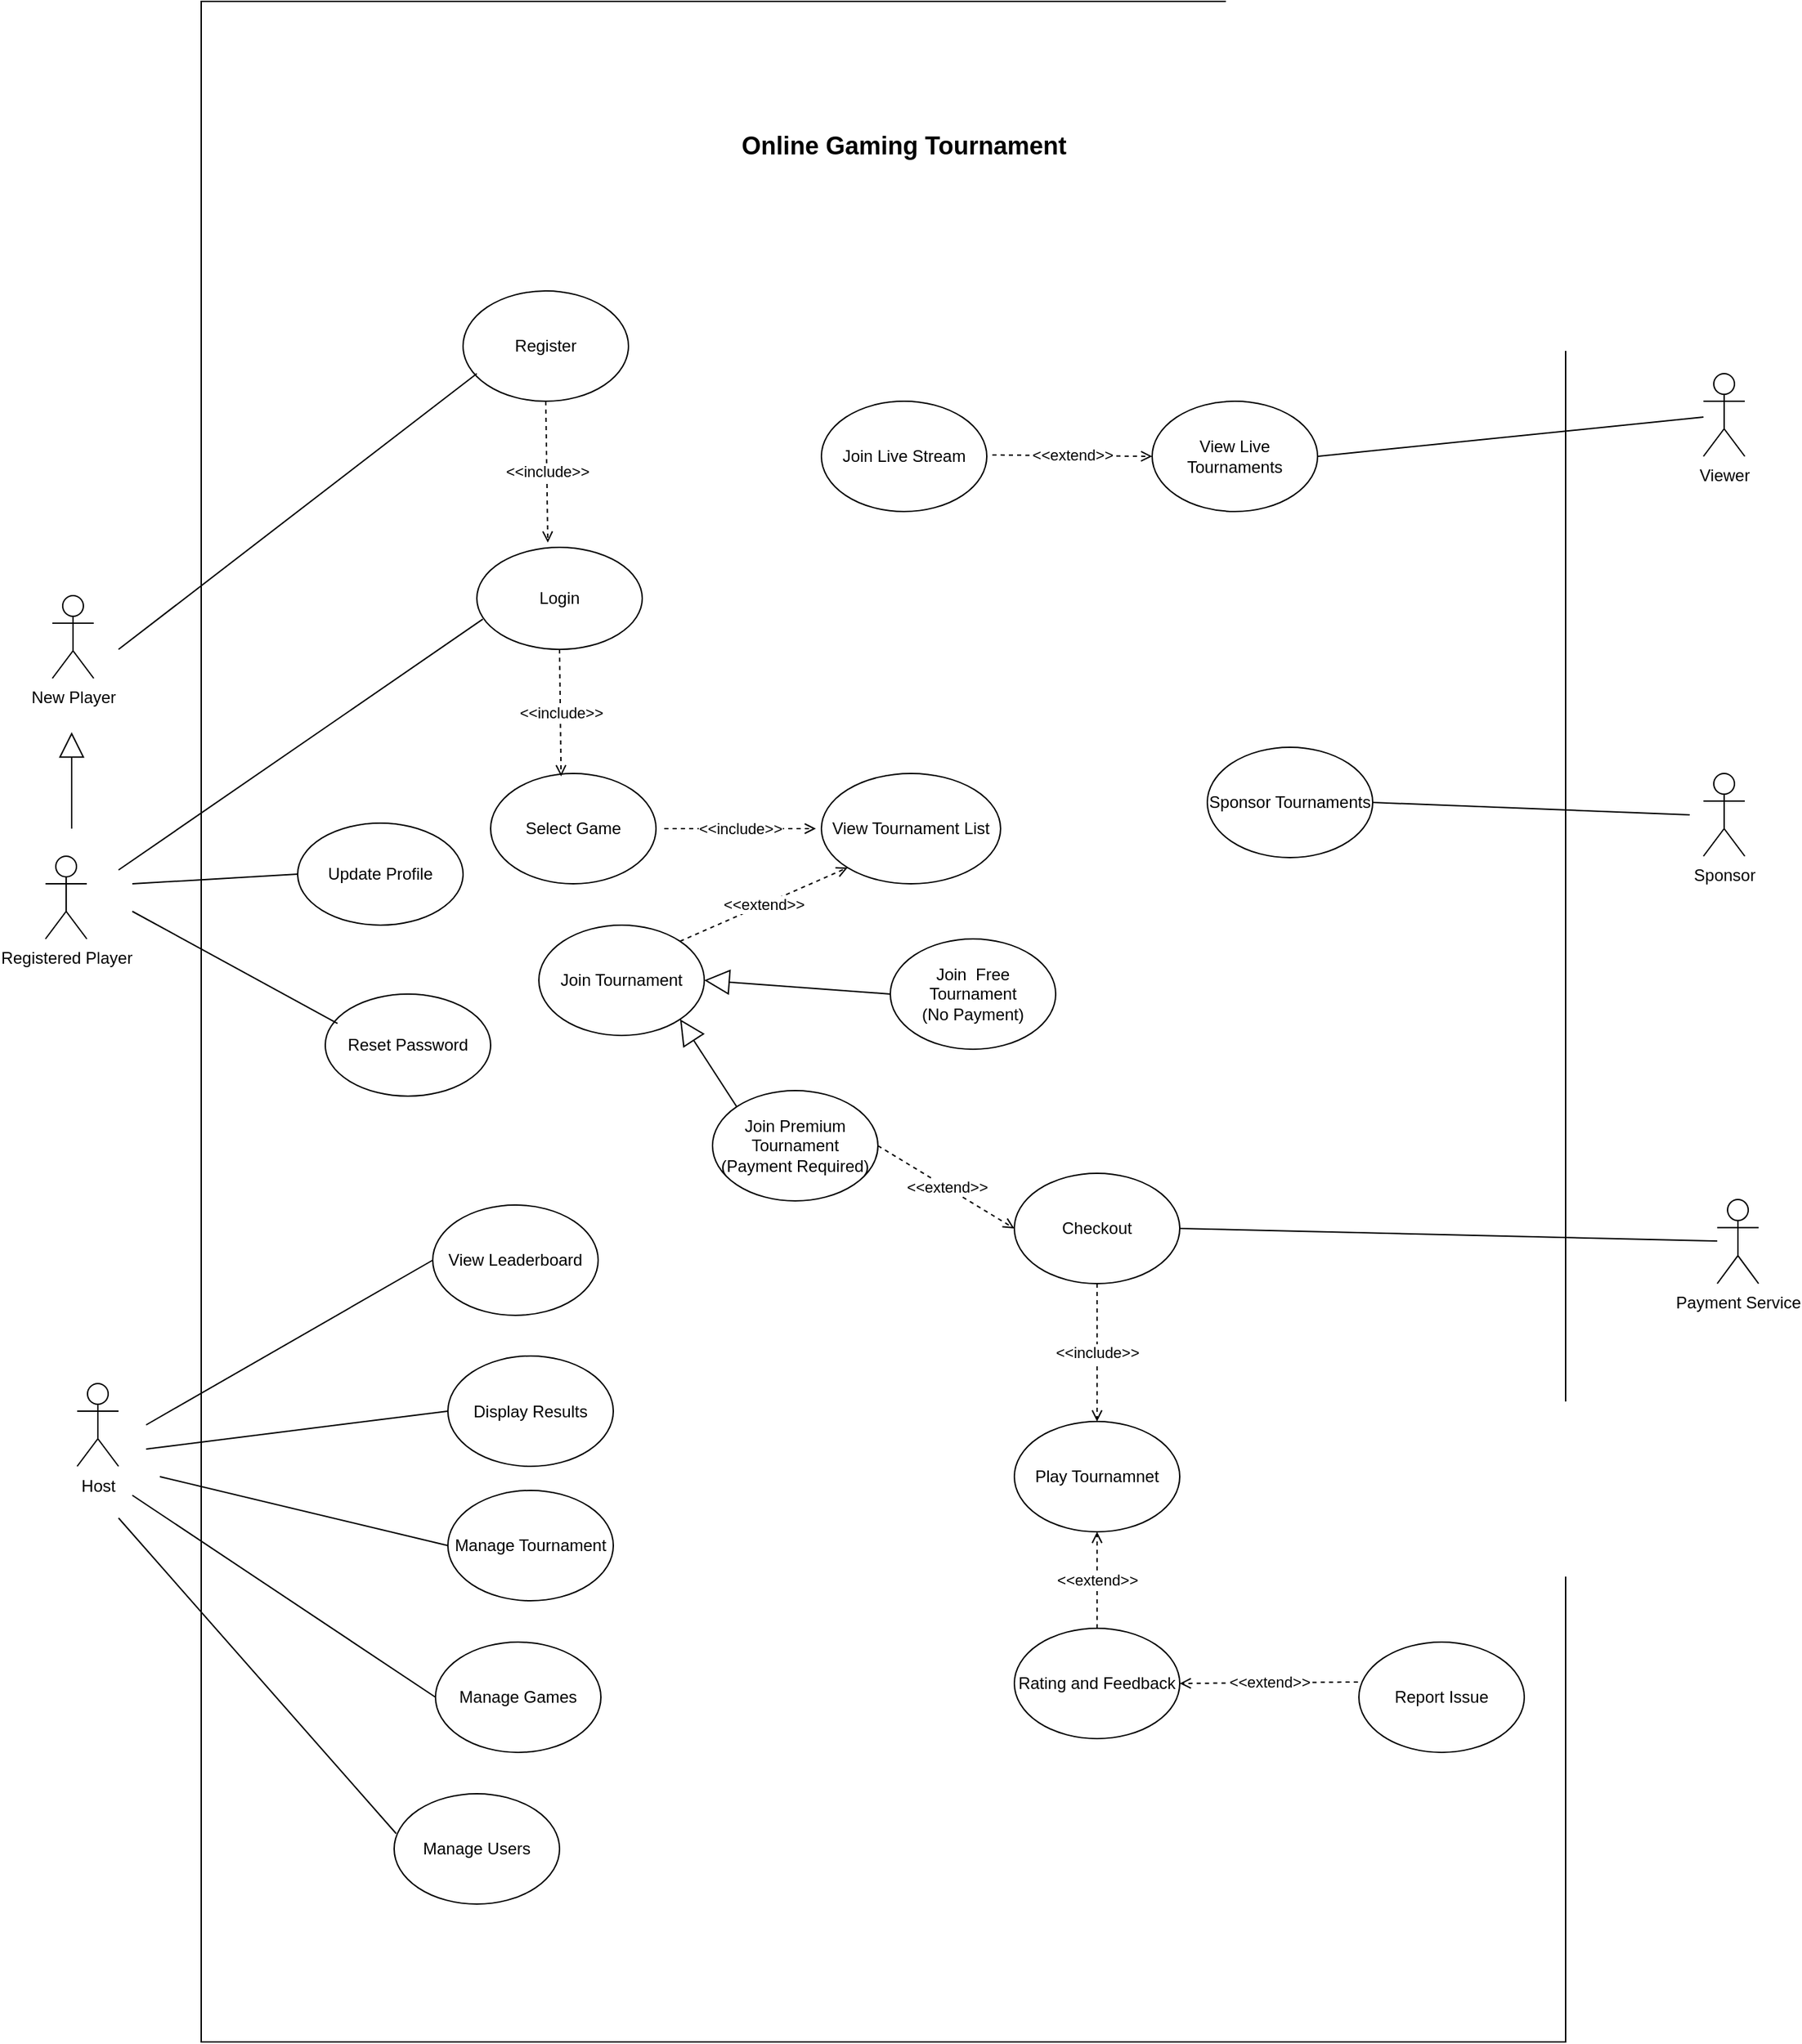 <mxfile version="23.1.5" type="github">
  <diagram name="Page-1" id="q2zQ57r0S87OHBuqfP04">
    <mxGraphModel dx="1613" dy="1796" grid="1" gridSize="10" guides="1" tooltips="1" connect="1" arrows="1" fold="1" page="1" pageScale="1" pageWidth="850" pageHeight="1100" math="0" shadow="0">
      <root>
        <mxCell id="0" />
        <mxCell id="1" parent="0" />
        <mxCell id="FWS2L0Vgk6QhZWGwQe0K-76" value="" style="rounded=0;whiteSpace=wrap;html=1;" parent="1" vertex="1">
          <mxGeometry x="180" y="-260" width="990" height="1480" as="geometry" />
        </mxCell>
        <mxCell id="FWS2L0Vgk6QhZWGwQe0K-2" value="Host" style="shape=umlActor;verticalLabelPosition=bottom;verticalAlign=top;html=1;outlineConnect=0;" parent="1" vertex="1">
          <mxGeometry x="90" y="742.5" width="30" height="60" as="geometry" />
        </mxCell>
        <mxCell id="FWS2L0Vgk6QhZWGwQe0K-3" value="Sponsor" style="shape=umlActor;verticalLabelPosition=bottom;verticalAlign=top;html=1;outlineConnect=0;" parent="1" vertex="1">
          <mxGeometry x="1270" y="300" width="30" height="60" as="geometry" />
        </mxCell>
        <mxCell id="FWS2L0Vgk6QhZWGwQe0K-4" value="Register" style="ellipse;whiteSpace=wrap;html=1;strokeWidth=1;" parent="1" vertex="1">
          <mxGeometry x="370" y="-50" width="120" height="80" as="geometry" />
        </mxCell>
        <mxCell id="FWS2L0Vgk6QhZWGwQe0K-5" value="Login" style="ellipse;whiteSpace=wrap;html=1;strokeWidth=1;" parent="1" vertex="1">
          <mxGeometry x="380" y="136" width="120" height="74" as="geometry" />
        </mxCell>
        <mxCell id="FWS2L0Vgk6QhZWGwQe0K-8" value="View Tournament List" style="ellipse;whiteSpace=wrap;html=1;strokeWidth=1;" parent="1" vertex="1">
          <mxGeometry x="630" y="300" width="130" height="80" as="geometry" />
        </mxCell>
        <mxCell id="FWS2L0Vgk6QhZWGwQe0K-9" value="Manage Tournament" style="ellipse;whiteSpace=wrap;html=1;strokeWidth=1;" parent="1" vertex="1">
          <mxGeometry x="359" y="820" width="120" height="80" as="geometry" />
        </mxCell>
        <mxCell id="FWS2L0Vgk6QhZWGwQe0K-10" value="Manage Games" style="ellipse;whiteSpace=wrap;html=1;strokeWidth=1;" parent="1" vertex="1">
          <mxGeometry x="350" y="930" width="120" height="80" as="geometry" />
        </mxCell>
        <mxCell id="FWS2L0Vgk6QhZWGwQe0K-11" value="Manage Users" style="ellipse;whiteSpace=wrap;html=1;strokeWidth=1;" parent="1" vertex="1">
          <mxGeometry x="320" y="1040" width="120" height="80" as="geometry" />
        </mxCell>
        <mxCell id="FWS2L0Vgk6QhZWGwQe0K-12" value="Sponsor Tournaments" style="ellipse;whiteSpace=wrap;html=1;strokeWidth=1;" parent="1" vertex="1">
          <mxGeometry x="910" y="281" width="120" height="80" as="geometry" />
        </mxCell>
        <mxCell id="FWS2L0Vgk6QhZWGwQe0K-13" value="View Leaderboard" style="ellipse;whiteSpace=wrap;html=1;strokeWidth=1;" parent="1" vertex="1">
          <mxGeometry x="348" y="613" width="120" height="80" as="geometry" />
        </mxCell>
        <mxCell id="FWS2L0Vgk6QhZWGwQe0K-14" value="Viewer" style="shape=umlActor;verticalLabelPosition=bottom;verticalAlign=top;html=1;outlineConnect=0;" parent="1" vertex="1">
          <mxGeometry x="1270" y="10" width="30" height="60" as="geometry" />
        </mxCell>
        <mxCell id="FWS2L0Vgk6QhZWGwQe0K-15" value="Registered Player" style="shape=umlActor;verticalLabelPosition=bottom;verticalAlign=top;html=1;outlineConnect=0;" parent="1" vertex="1">
          <mxGeometry x="67" y="360" width="30" height="60" as="geometry" />
        </mxCell>
        <mxCell id="FWS2L0Vgk6QhZWGwQe0K-18" value="" style="endArrow=block;endSize=16;endFill=0;html=1;rounded=0;" parent="1" edge="1">
          <mxGeometry width="160" relative="1" as="geometry">
            <mxPoint x="86" y="340" as="sourcePoint" />
            <mxPoint x="86" y="270" as="targetPoint" />
          </mxGeometry>
        </mxCell>
        <mxCell id="FWS2L0Vgk6QhZWGwQe0K-21" value="" style="endArrow=none;html=1;rounded=0;entryX=0.036;entryY=0.704;entryDx=0;entryDy=0;entryPerimeter=0;" parent="1" target="FWS2L0Vgk6QhZWGwQe0K-5" edge="1">
          <mxGeometry width="50" height="50" relative="1" as="geometry">
            <mxPoint x="120" y="370" as="sourcePoint" />
            <mxPoint x="320" y="190" as="targetPoint" />
          </mxGeometry>
        </mxCell>
        <mxCell id="FWS2L0Vgk6QhZWGwQe0K-30" value="" style="endArrow=none;html=1;rounded=0;entryX=0;entryY=0.5;entryDx=0;entryDy=0;" parent="1" target="FWS2L0Vgk6QhZWGwQe0K-9" edge="1">
          <mxGeometry width="50" height="50" relative="1" as="geometry">
            <mxPoint x="150" y="810" as="sourcePoint" />
            <mxPoint x="348.12" y="847.5" as="targetPoint" />
          </mxGeometry>
        </mxCell>
        <mxCell id="FWS2L0Vgk6QhZWGwQe0K-35" value="Select Game" style="ellipse;whiteSpace=wrap;html=1;strokeWidth=1;" parent="1" vertex="1">
          <mxGeometry x="390" y="300" width="120" height="80" as="geometry" />
        </mxCell>
        <mxCell id="FWS2L0Vgk6QhZWGwQe0K-38" value="" style="endArrow=none;html=1;rounded=0;entryX=0;entryY=0.5;entryDx=0;entryDy=0;" parent="1" target="FWS2L0Vgk6QhZWGwQe0K-10" edge="1">
          <mxGeometry width="50" height="50" relative="1" as="geometry">
            <mxPoint x="130" y="823.5" as="sourcePoint" />
            <mxPoint x="340" y="943.5" as="targetPoint" />
          </mxGeometry>
        </mxCell>
        <mxCell id="FWS2L0Vgk6QhZWGwQe0K-44" value="Join Tournament" style="ellipse;whiteSpace=wrap;html=1;strokeWidth=1;" parent="1" vertex="1">
          <mxGeometry x="425" y="410" width="120" height="80" as="geometry" />
        </mxCell>
        <mxCell id="FWS2L0Vgk6QhZWGwQe0K-52" value="" style="endArrow=none;html=1;rounded=0;entryX=0;entryY=0.5;entryDx=0;entryDy=0;" parent="1" target="FWS2L0Vgk6QhZWGwQe0K-13" edge="1">
          <mxGeometry width="50" height="50" relative="1" as="geometry">
            <mxPoint x="140" y="772.5" as="sourcePoint" />
            <mxPoint x="350" y="722.5" as="targetPoint" />
          </mxGeometry>
        </mxCell>
        <mxCell id="FWS2L0Vgk6QhZWGwQe0K-56" value="" style="endArrow=none;html=1;rounded=0;entryX=0.083;entryY=0.75;entryDx=0;entryDy=0;entryPerimeter=0;" parent="1" target="FWS2L0Vgk6QhZWGwQe0K-4" edge="1">
          <mxGeometry width="50" height="50" relative="1" as="geometry">
            <mxPoint x="120" y="210" as="sourcePoint" />
            <mxPoint x="310" y="70" as="targetPoint" />
          </mxGeometry>
        </mxCell>
        <mxCell id="FWS2L0Vgk6QhZWGwQe0K-58" value="New Player" style="shape=umlActor;verticalLabelPosition=bottom;verticalAlign=top;html=1;outlineConnect=0;" parent="1" vertex="1">
          <mxGeometry x="72" y="171" width="30" height="60" as="geometry" />
        </mxCell>
        <mxCell id="FWS2L0Vgk6QhZWGwQe0K-62" value="" style="endArrow=none;html=1;rounded=0;exitX=1;exitY=0.5;exitDx=0;exitDy=0;" parent="1" source="FWS2L0Vgk6QhZWGwQe0K-12" edge="1">
          <mxGeometry width="50" height="50" relative="1" as="geometry">
            <mxPoint x="941.72" y="470" as="sourcePoint" />
            <mxPoint x="1260" y="330" as="targetPoint" />
          </mxGeometry>
        </mxCell>
        <mxCell id="FWS2L0Vgk6QhZWGwQe0K-77" value="&lt;font style=&quot;font-size: 18px;&quot;&gt;&lt;b&gt;Online Gaming Tournament&lt;/b&gt;&lt;/font&gt;" style="text;html=1;align=center;verticalAlign=middle;whiteSpace=wrap;rounded=0;" parent="1" vertex="1">
          <mxGeometry x="515" y="-170" width="350" height="30" as="geometry" />
        </mxCell>
        <mxCell id="FWS2L0Vgk6QhZWGwQe0K-84" value="Checkout" style="ellipse;whiteSpace=wrap;html=1;strokeWidth=1;" parent="1" vertex="1">
          <mxGeometry x="770" y="590" width="120" height="80" as="geometry" />
        </mxCell>
        <mxCell id="FWS2L0Vgk6QhZWGwQe0K-87" value="Payment Service" style="shape=umlActor;verticalLabelPosition=bottom;verticalAlign=top;html=1;outlineConnect=0;" parent="1" vertex="1">
          <mxGeometry x="1280" y="609" width="30" height="61" as="geometry" />
        </mxCell>
        <mxCell id="FWS2L0Vgk6QhZWGwQe0K-89" value="" style="endArrow=none;html=1;rounded=0;exitX=1;exitY=0.5;exitDx=0;exitDy=0;" parent="1" source="FWS2L0Vgk6QhZWGwQe0K-84" target="FWS2L0Vgk6QhZWGwQe0K-87" edge="1">
          <mxGeometry width="50" height="50" relative="1" as="geometry">
            <mxPoint x="665.5" y="632" as="sourcePoint" />
            <mxPoint x="920" y="725" as="targetPoint" />
          </mxGeometry>
        </mxCell>
        <mxCell id="FWS2L0Vgk6QhZWGwQe0K-91" value="&amp;lt;&amp;lt;include&amp;gt;&amp;gt;" style="endArrow=open;dashed=1;html=1;endFill=0;rounded=0;exitX=0.5;exitY=1;exitDx=0;exitDy=0;entryX=0.429;entryY=-0.047;entryDx=0;entryDy=0;entryPerimeter=0;" parent="1" source="FWS2L0Vgk6QhZWGwQe0K-4" target="FWS2L0Vgk6QhZWGwQe0K-5" edge="1">
          <mxGeometry width="50" height="50" relative="1" as="geometry">
            <mxPoint x="385.88" y="85.4" as="sourcePoint" />
            <mxPoint x="383.64" y="132.6" as="targetPoint" />
          </mxGeometry>
        </mxCell>
        <mxCell id="pCyL4luhshKcZ0BJStXx-2" value="&amp;lt;&amp;lt;include&amp;gt;&amp;gt;" style="endArrow=open;dashed=1;html=1;endFill=0;rounded=0;exitX=0.5;exitY=1;exitDx=0;exitDy=0;entryX=0.426;entryY=0.03;entryDx=0;entryDy=0;entryPerimeter=0;" parent="1" source="FWS2L0Vgk6QhZWGwQe0K-5" edge="1">
          <mxGeometry width="50" height="50" relative="1" as="geometry">
            <mxPoint x="393" y="210" as="sourcePoint" />
            <mxPoint x="441.12" y="302.1" as="targetPoint" />
          </mxGeometry>
        </mxCell>
        <mxCell id="pCyL4luhshKcZ0BJStXx-6" value="Play Tournamnet" style="ellipse;whiteSpace=wrap;html=1;strokeWidth=1;" parent="1" vertex="1">
          <mxGeometry x="770" y="770" width="120" height="80" as="geometry" />
        </mxCell>
        <mxCell id="pCyL4luhshKcZ0BJStXx-9" value="&amp;lt;&amp;lt;include&amp;gt;&amp;gt;" style="endArrow=open;dashed=1;html=1;endFill=0;rounded=0;exitX=0.5;exitY=1;exitDx=0;exitDy=0;" parent="1" source="FWS2L0Vgk6QhZWGwQe0K-84" edge="1">
          <mxGeometry width="50" height="50" relative="1" as="geometry">
            <mxPoint x="840" y="850" as="sourcePoint" />
            <mxPoint x="830" y="770" as="targetPoint" />
          </mxGeometry>
        </mxCell>
        <mxCell id="pCyL4luhshKcZ0BJStXx-14" value="View Live Tournaments" style="ellipse;whiteSpace=wrap;html=1;strokeWidth=1;" parent="1" vertex="1">
          <mxGeometry x="870" y="30" width="120" height="80" as="geometry" />
        </mxCell>
        <mxCell id="pCyL4luhshKcZ0BJStXx-15" value="" style="endArrow=none;html=1;rounded=0;exitX=1;exitY=0.5;exitDx=0;exitDy=0;" parent="1" source="pCyL4luhshKcZ0BJStXx-14" target="FWS2L0Vgk6QhZWGwQe0K-14" edge="1">
          <mxGeometry width="50" height="50" relative="1" as="geometry">
            <mxPoint x="285" y="221" as="sourcePoint" />
            <mxPoint x="1025" y="81" as="targetPoint" />
          </mxGeometry>
        </mxCell>
        <mxCell id="pCyL4luhshKcZ0BJStXx-19" value="Join Live Stream" style="ellipse;whiteSpace=wrap;html=1;strokeWidth=1;" parent="1" vertex="1">
          <mxGeometry x="630" y="30" width="120" height="80" as="geometry" />
        </mxCell>
        <mxCell id="pCyL4luhshKcZ0BJStXx-26" value="&lt;div&gt;&amp;lt;&amp;lt;extend&amp;gt;&amp;gt;&lt;/div&gt;" style="endArrow=open;dashed=1;html=1;endFill=0;rounded=0;exitX=-0.006;exitY=0.362;exitDx=0;exitDy=0;exitPerimeter=0;entryX=1;entryY=0.5;entryDx=0;entryDy=0;" parent="1" source="pCyL4luhshKcZ0BJStXx-27" target="pCyL4luhshKcZ0BJStXx-42" edge="1">
          <mxGeometry width="50" height="50" relative="1" as="geometry">
            <mxPoint x="957" y="1009" as="sourcePoint" />
            <mxPoint x="900" y="980" as="targetPoint" />
          </mxGeometry>
        </mxCell>
        <mxCell id="pCyL4luhshKcZ0BJStXx-27" value="Report Issue" style="ellipse;whiteSpace=wrap;html=1;strokeWidth=1;" parent="1" vertex="1">
          <mxGeometry x="1020" y="930" width="120" height="80" as="geometry" />
        </mxCell>
        <mxCell id="pCyL4luhshKcZ0BJStXx-28" value="Update Profile" style="ellipse;whiteSpace=wrap;html=1;strokeWidth=1;" parent="1" vertex="1">
          <mxGeometry x="250" y="336" width="120" height="74" as="geometry" />
        </mxCell>
        <mxCell id="pCyL4luhshKcZ0BJStXx-29" value="Reset Password" style="ellipse;whiteSpace=wrap;html=1;strokeWidth=1;" parent="1" vertex="1">
          <mxGeometry x="270" y="460" width="120" height="74" as="geometry" />
        </mxCell>
        <mxCell id="pCyL4luhshKcZ0BJStXx-30" value="" style="endArrow=none;html=1;rounded=0;entryX=0;entryY=0.5;entryDx=0;entryDy=0;" parent="1" target="pCyL4luhshKcZ0BJStXx-28" edge="1">
          <mxGeometry width="50" height="50" relative="1" as="geometry">
            <mxPoint x="130" y="380" as="sourcePoint" />
            <mxPoint x="330" y="350" as="targetPoint" />
          </mxGeometry>
        </mxCell>
        <mxCell id="pCyL4luhshKcZ0BJStXx-31" value="" style="endArrow=none;html=1;rounded=0;entryX=0.074;entryY=0.288;entryDx=0;entryDy=0;entryPerimeter=0;" parent="1" target="pCyL4luhshKcZ0BJStXx-29" edge="1">
          <mxGeometry width="50" height="50" relative="1" as="geometry">
            <mxPoint x="130" y="400" as="sourcePoint" />
            <mxPoint x="239" y="373" as="targetPoint" />
          </mxGeometry>
        </mxCell>
        <mxCell id="pCyL4luhshKcZ0BJStXx-33" value="" style="endArrow=none;html=1;rounded=0;entryX=0.012;entryY=0.361;entryDx=0;entryDy=0;entryPerimeter=0;" parent="1" edge="1" target="FWS2L0Vgk6QhZWGwQe0K-11">
          <mxGeometry width="50" height="50" relative="1" as="geometry">
            <mxPoint x="120" y="840" as="sourcePoint" />
            <mxPoint x="306" y="1244" as="targetPoint" />
          </mxGeometry>
        </mxCell>
        <mxCell id="pCyL4luhshKcZ0BJStXx-34" value="Display Results" style="ellipse;whiteSpace=wrap;html=1;strokeWidth=1;" parent="1" vertex="1">
          <mxGeometry x="359" y="722.5" width="120" height="80" as="geometry" />
        </mxCell>
        <mxCell id="pCyL4luhshKcZ0BJStXx-35" value="" style="endArrow=none;html=1;rounded=0;entryX=0;entryY=0.5;entryDx=0;entryDy=0;" parent="1" target="pCyL4luhshKcZ0BJStXx-34" edge="1">
          <mxGeometry width="50" height="50" relative="1" as="geometry">
            <mxPoint x="140" y="790" as="sourcePoint" />
            <mxPoint x="358" y="838.5" as="targetPoint" />
          </mxGeometry>
        </mxCell>
        <mxCell id="pCyL4luhshKcZ0BJStXx-36" value="Join&amp;nbsp; Free Tournament&lt;br&gt;(No Payment)" style="ellipse;whiteSpace=wrap;html=1;strokeWidth=1;" parent="1" vertex="1">
          <mxGeometry x="680" y="420" width="120" height="80" as="geometry" />
        </mxCell>
        <mxCell id="pCyL4luhshKcZ0BJStXx-37" value="Join Premium Tournament&lt;br&gt;(Payment Required)" style="ellipse;whiteSpace=wrap;html=1;strokeWidth=1;" parent="1" vertex="1">
          <mxGeometry x="551" y="530" width="120" height="80" as="geometry" />
        </mxCell>
        <mxCell id="pCyL4luhshKcZ0BJStXx-39" value="" style="endArrow=block;endSize=16;endFill=0;html=1;rounded=0;entryX=1;entryY=0.5;entryDx=0;entryDy=0;exitX=0;exitY=0.5;exitDx=0;exitDy=0;" parent="1" source="pCyL4luhshKcZ0BJStXx-36" target="FWS2L0Vgk6QhZWGwQe0K-44" edge="1">
          <mxGeometry width="160" relative="1" as="geometry">
            <mxPoint x="596" y="400" as="sourcePoint" />
            <mxPoint x="510" y="450" as="targetPoint" />
          </mxGeometry>
        </mxCell>
        <mxCell id="pCyL4luhshKcZ0BJStXx-40" value="" style="endArrow=block;endSize=16;endFill=0;html=1;rounded=0;entryX=1;entryY=1;entryDx=0;entryDy=0;exitX=0;exitY=0;exitDx=0;exitDy=0;" parent="1" source="pCyL4luhshKcZ0BJStXx-37" target="FWS2L0Vgk6QhZWGwQe0K-44" edge="1">
          <mxGeometry width="160" relative="1" as="geometry">
            <mxPoint x="463" y="340" as="sourcePoint" />
            <mxPoint x="418" y="370" as="targetPoint" />
          </mxGeometry>
        </mxCell>
        <mxCell id="pCyL4luhshKcZ0BJStXx-42" value="Rating and Feedback" style="ellipse;whiteSpace=wrap;html=1;strokeWidth=1;" parent="1" vertex="1">
          <mxGeometry x="770" y="920" width="120" height="80" as="geometry" />
        </mxCell>
        <mxCell id="pCyL4luhshKcZ0BJStXx-43" value="&lt;div&gt;&amp;lt;&amp;lt;extend&amp;gt;&amp;gt;&lt;/div&gt;" style="endArrow=open;dashed=1;html=1;endFill=0;rounded=0;entryX=0.5;entryY=1;entryDx=0;entryDy=0;exitX=0.5;exitY=0;exitDx=0;exitDy=0;" parent="1" source="pCyL4luhshKcZ0BJStXx-42" edge="1" target="pCyL4luhshKcZ0BJStXx-6">
          <mxGeometry width="50" height="50" relative="1" as="geometry">
            <mxPoint x="887.52" y="1161" as="sourcePoint" />
            <mxPoint x="820" y="1010.0" as="targetPoint" />
          </mxGeometry>
        </mxCell>
        <mxCell id="EdArRKg6t92E45KQ0ooG-1" value="&lt;div&gt;&amp;lt;&amp;lt;extend&amp;gt;&amp;gt;&lt;/div&gt;" style="endArrow=open;dashed=1;html=1;endFill=0;rounded=0;entryX=0;entryY=0.5;entryDx=0;entryDy=0;" edge="1" parent="1" target="pCyL4luhshKcZ0BJStXx-14">
          <mxGeometry width="50" height="50" relative="1" as="geometry">
            <mxPoint x="754" y="69" as="sourcePoint" />
            <mxPoint x="864" y="69" as="targetPoint" />
          </mxGeometry>
        </mxCell>
        <mxCell id="EdArRKg6t92E45KQ0ooG-2" value="&amp;lt;&amp;lt;include&amp;gt;&amp;gt;" style="endArrow=open;dashed=1;html=1;endFill=0;rounded=0;" edge="1" parent="1">
          <mxGeometry width="50" height="50" relative="1" as="geometry">
            <mxPoint x="516" y="340" as="sourcePoint" />
            <mxPoint x="626" y="340" as="targetPoint" />
          </mxGeometry>
        </mxCell>
        <mxCell id="EdArRKg6t92E45KQ0ooG-15" value="&lt;div&gt;&amp;lt;&amp;lt;extend&amp;gt;&amp;gt;&lt;/div&gt;" style="endArrow=open;dashed=1;html=1;endFill=0;rounded=0;entryX=0;entryY=0.5;entryDx=0;entryDy=0;exitX=1;exitY=0.5;exitDx=0;exitDy=0;" edge="1" parent="1" source="pCyL4luhshKcZ0BJStXx-37" target="FWS2L0Vgk6QhZWGwQe0K-84">
          <mxGeometry width="50" height="50" relative="1" as="geometry">
            <mxPoint x="660" y="580" as="sourcePoint" />
            <mxPoint x="770" y="580" as="targetPoint" />
          </mxGeometry>
        </mxCell>
        <mxCell id="EdArRKg6t92E45KQ0ooG-16" value="&lt;div&gt;&amp;lt;&amp;lt;extend&amp;gt;&amp;gt;&lt;/div&gt;" style="endArrow=open;dashed=1;html=1;endFill=0;rounded=0;entryX=0;entryY=1;entryDx=0;entryDy=0;exitX=1;exitY=0;exitDx=0;exitDy=0;" edge="1" parent="1" source="FWS2L0Vgk6QhZWGwQe0K-44" target="FWS2L0Vgk6QhZWGwQe0K-8">
          <mxGeometry width="50" height="50" relative="1" as="geometry">
            <mxPoint x="500" y="410" as="sourcePoint" />
            <mxPoint x="560" y="440" as="targetPoint" />
          </mxGeometry>
        </mxCell>
      </root>
    </mxGraphModel>
  </diagram>
</mxfile>
